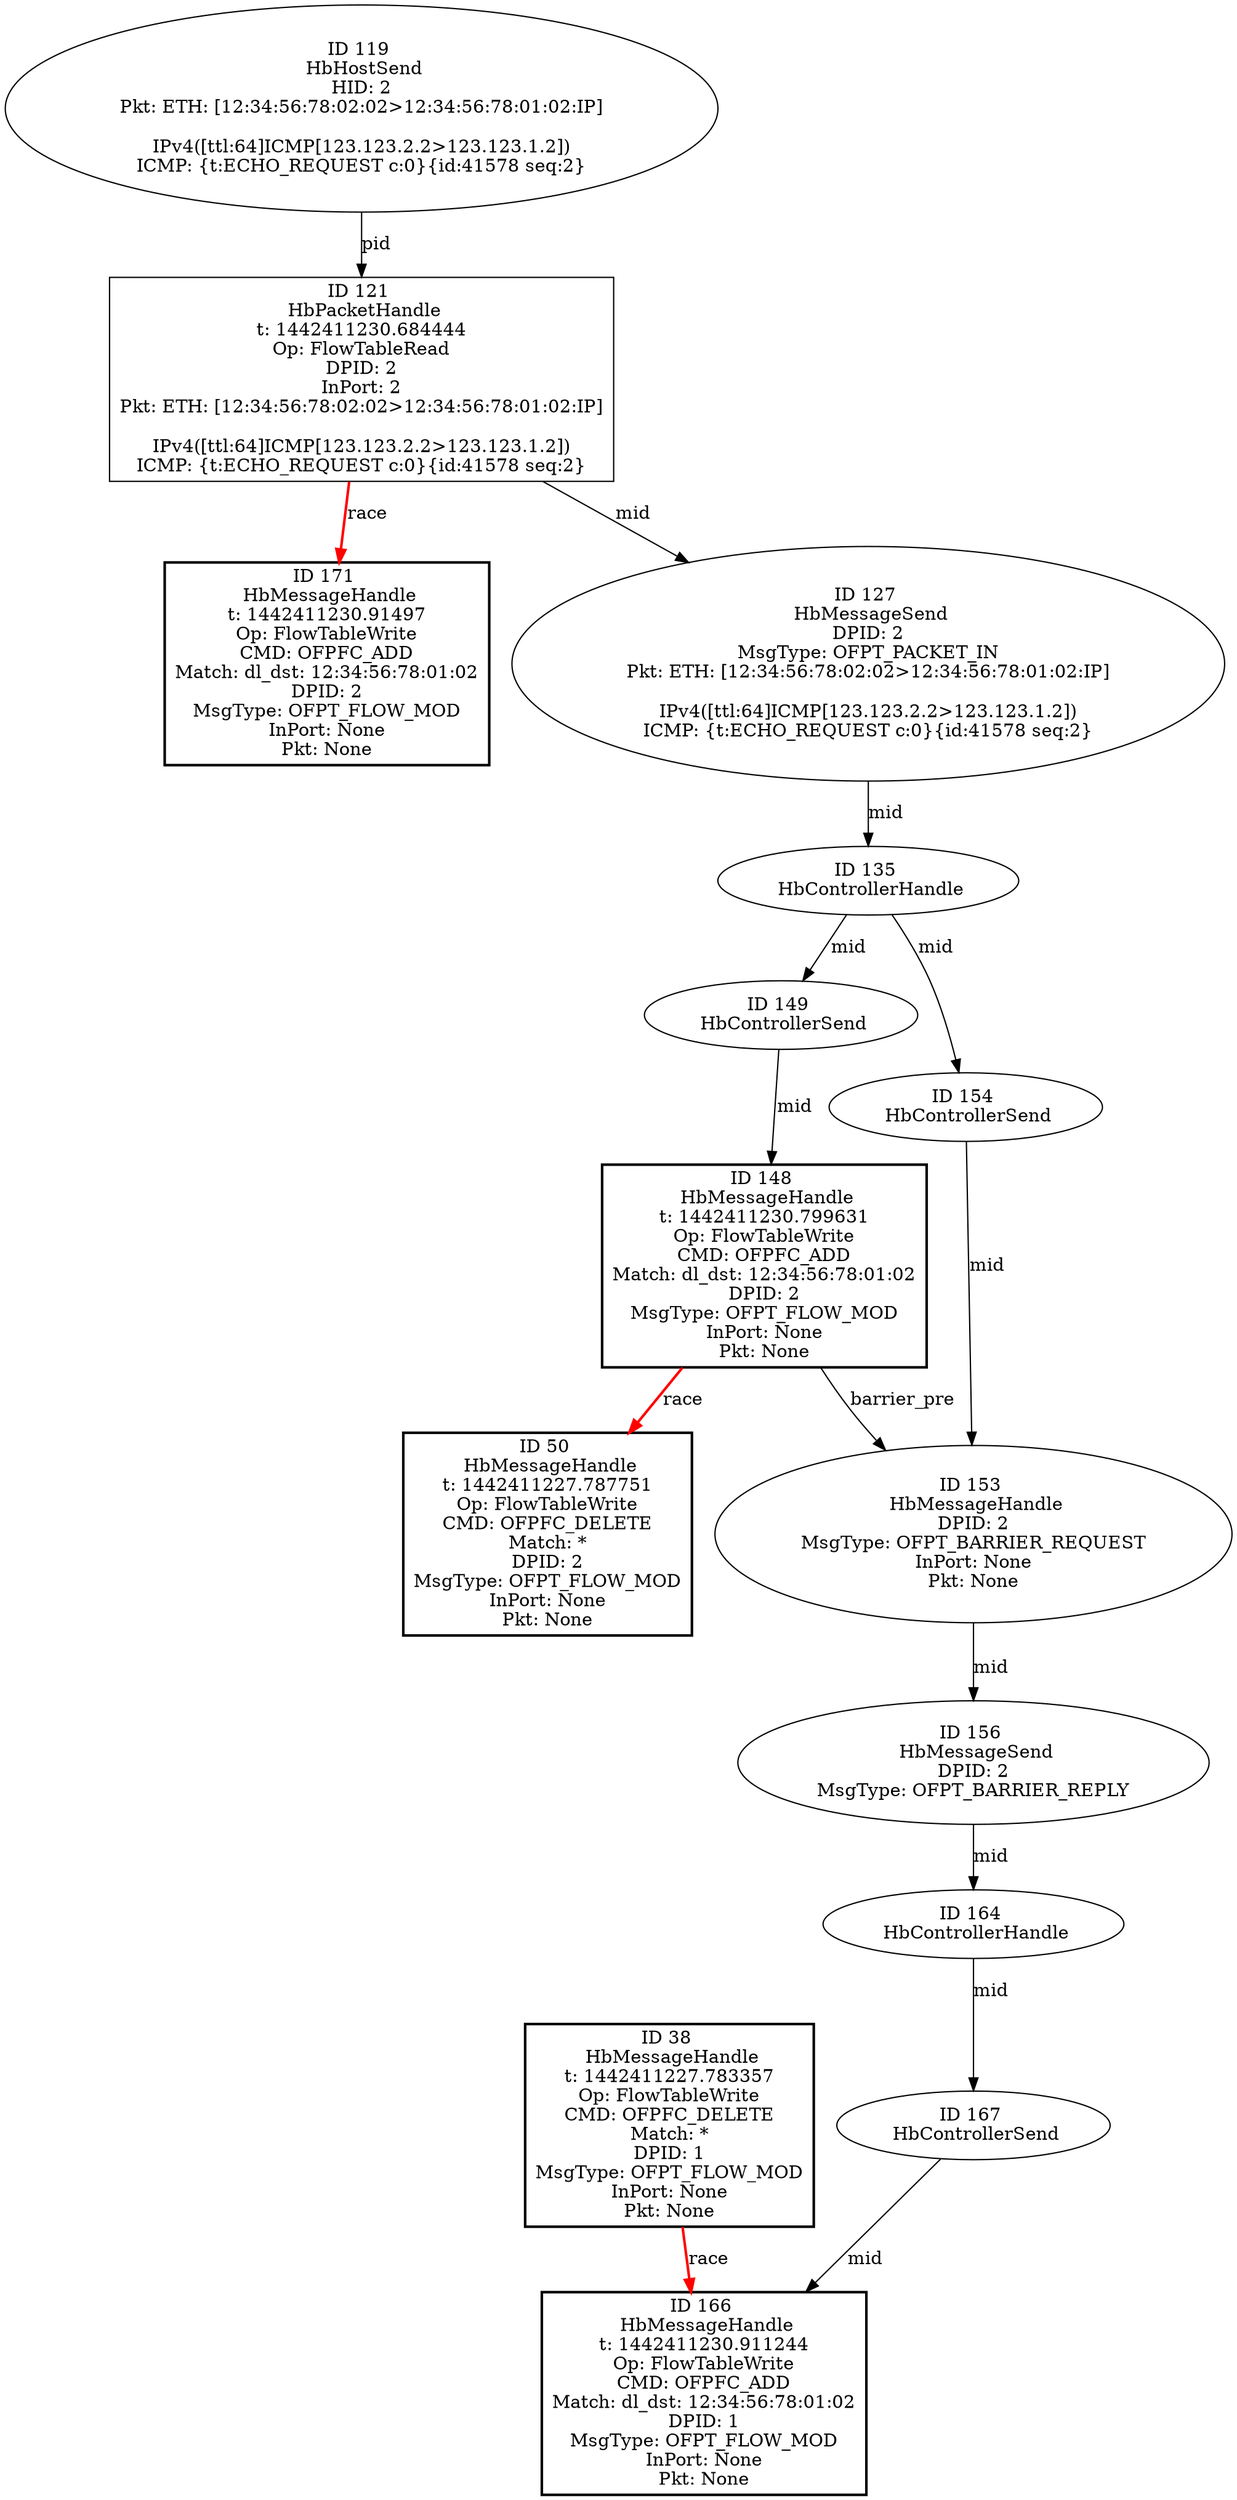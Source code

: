 strict digraph G {
171 [shape=box, style=bold, event=<hb_events.HbMessageHandle object at 0x10aa05610>, label="ID 171 
 HbMessageHandle
t: 1442411230.91497
Op: FlowTableWrite
CMD: OFPFC_ADD
Match: dl_dst: 12:34:56:78:01:02
DPID: 2
MsgType: OFPT_FLOW_MOD
InPort: None
Pkt: None"];
164 [shape=oval, event=<hb_events.HbControllerHandle object at 0x10a9ffd10>, label="ID 164 
 HbControllerHandle"];
121 [shape=box, event=<hb_events.HbPacketHandle object at 0x10a9f7250>, label="ID 121 
 HbPacketHandle
t: 1442411230.684444
Op: FlowTableRead
DPID: 2
InPort: 2
Pkt: ETH: [12:34:56:78:02:02>12:34:56:78:01:02:IP]

IPv4([ttl:64]ICMP[123.123.2.2>123.123.1.2])
ICMP: {t:ECHO_REQUEST c:0}{id:41578 seq:2}"];
166 [shape=box, style=bold, event=<hb_events.HbMessageHandle object at 0x10aa053d0>, label="ID 166 
 HbMessageHandle
t: 1442411230.911244
Op: FlowTableWrite
CMD: OFPFC_ADD
Match: dl_dst: 12:34:56:78:01:02
DPID: 1
MsgType: OFPT_FLOW_MOD
InPort: None
Pkt: None"];
167 [shape=oval, event=<hb_events.HbControllerSend object at 0x10a9ffdd0>, label="ID 167 
 HbControllerSend"];
135 [shape=oval, event=<hb_events.HbControllerHandle object at 0x10a9ff050>, label="ID 135 
 HbControllerHandle"];
50 [shape=box, style=bold, event=<hb_events.HbMessageHandle object at 0x10b0ceb10>, label="ID 50 
 HbMessageHandle
t: 1442411227.787751
Op: FlowTableWrite
CMD: OFPFC_DELETE
Match: *
DPID: 2
MsgType: OFPT_FLOW_MOD
InPort: None
Pkt: None"];
148 [shape=box, style=bold, event=<hb_events.HbMessageHandle object at 0x10a9ffb90>, label="ID 148 
 HbMessageHandle
t: 1442411230.799631
Op: FlowTableWrite
CMD: OFPFC_ADD
Match: dl_dst: 12:34:56:78:01:02
DPID: 2
MsgType: OFPT_FLOW_MOD
InPort: None
Pkt: None"];
149 [shape=oval, event=<hb_events.HbControllerSend object at 0x10a9ff9d0>, label="ID 149 
 HbControllerSend"];
119 [shape=oval, event=<hb_events.HbHostSend object at 0x10a9f0fd0>, label="ID 119 
 HbHostSend
HID: 2
Pkt: ETH: [12:34:56:78:02:02>12:34:56:78:01:02:IP]

IPv4([ttl:64]ICMP[123.123.2.2>123.123.1.2])
ICMP: {t:ECHO_REQUEST c:0}{id:41578 seq:2}"];
153 [shape=oval, event=<hb_events.HbMessageHandle object at 0x10a9ffa90>, label="ID 153 
 HbMessageHandle
DPID: 2
MsgType: OFPT_BARRIER_REQUEST
InPort: None
Pkt: None"];
154 [shape=oval, event=<hb_events.HbControllerSend object at 0x10a9ffc50>, label="ID 154 
 HbControllerSend"];
38 [shape=box, style=bold, event=<hb_events.HbMessageHandle object at 0x10b0c5590>, label="ID 38 
 HbMessageHandle
t: 1442411227.783357
Op: FlowTableWrite
CMD: OFPFC_DELETE
Match: *
DPID: 1
MsgType: OFPT_FLOW_MOD
InPort: None
Pkt: None"];
156 [shape=oval, event=<hb_events.HbMessageSend object at 0x10a9ffd90>, label="ID 156 
 HbMessageSend
DPID: 2
MsgType: OFPT_BARRIER_REPLY"];
127 [shape=oval, event=<hb_events.HbMessageSend object at 0x10a9f7b50>, label="ID 127 
 HbMessageSend
DPID: 2
MsgType: OFPT_PACKET_IN
Pkt: ETH: [12:34:56:78:02:02>12:34:56:78:01:02:IP]

IPv4([ttl:64]ICMP[123.123.2.2>123.123.1.2])
ICMP: {t:ECHO_REQUEST c:0}{id:41578 seq:2}"];
164 -> 167  [rel=mid, label=mid];
38 -> 166  [harmful=True, color=red, style=bold, rel=race, label=race];
135 -> 154  [rel=mid, label=mid];
135 -> 149  [rel=mid, label=mid];
167 -> 166  [rel=mid, label=mid];
148 -> 153  [rel=barrier_pre, label=barrier_pre];
148 -> 50  [harmful=True, color=red, style=bold, rel=race, label=race];
149 -> 148  [rel=mid, label=mid];
119 -> 121  [rel=pid, label=pid];
153 -> 156  [rel=mid, label=mid];
121 -> 171  [harmful=True, color=red, style=bold, rel=race, label=race];
121 -> 127  [rel=mid, label=mid];
154 -> 153  [rel=mid, label=mid];
156 -> 164  [rel=mid, label=mid];
127 -> 135  [rel=mid, label=mid];
}
